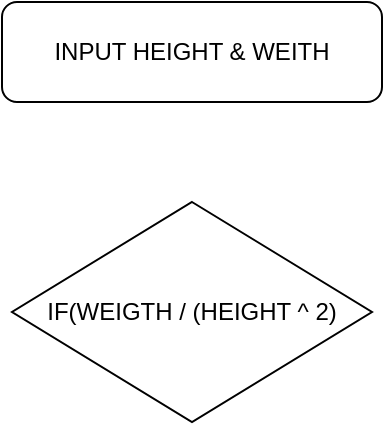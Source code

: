 <mxfile>
    <diagram id="0rVpmuVQbcHZ9nEaUaBW" name="Page-1">
        <mxGraphModel dx="746" dy="576" grid="1" gridSize="10" guides="1" tooltips="1" connect="1" arrows="1" fold="1" page="1" pageScale="1" pageWidth="850" pageHeight="1100" math="0" shadow="0">
            <root>
                <mxCell id="0"/>
                <mxCell id="1" parent="0"/>
                <mxCell id="2" value="INPUT HEIGHT &amp;amp; WEITH" style="rounded=1;whiteSpace=wrap;html=1;" vertex="1" parent="1">
                    <mxGeometry x="235" y="70" width="190" height="50" as="geometry"/>
                </mxCell>
                <mxCell id="5" value="IF(WEIGTH / (HEIGHT ^ 2)" style="rhombus;whiteSpace=wrap;html=1;" vertex="1" parent="1">
                    <mxGeometry x="240" y="170" width="180" height="110" as="geometry"/>
                </mxCell>
            </root>
        </mxGraphModel>
    </diagram>
</mxfile>